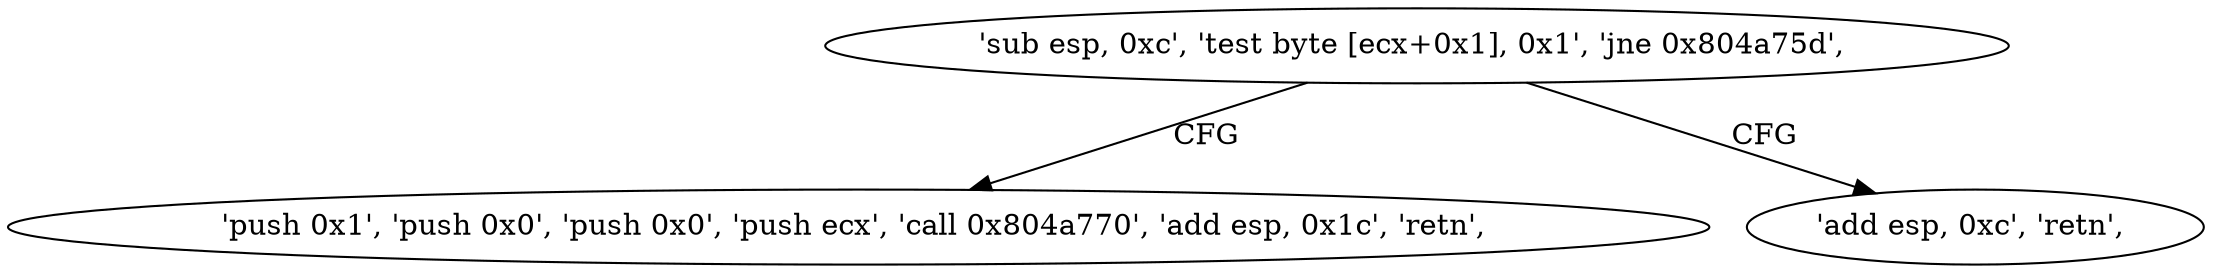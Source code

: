 digraph "func" {
"134522704" [label = "'sub esp, 0xc', 'test byte [ecx+0x1], 0x1', 'jne 0x804a75d', " ]
"134522717" [label = "'push 0x1', 'push 0x0', 'push 0x0', 'push ecx', 'call 0x804a770', 'add esp, 0x1c', 'retn', " ]
"134522713" [label = "'add esp, 0xc', 'retn', " ]
"134522704" -> "134522717" [ label = "CFG" ]
"134522704" -> "134522713" [ label = "CFG" ]
}
